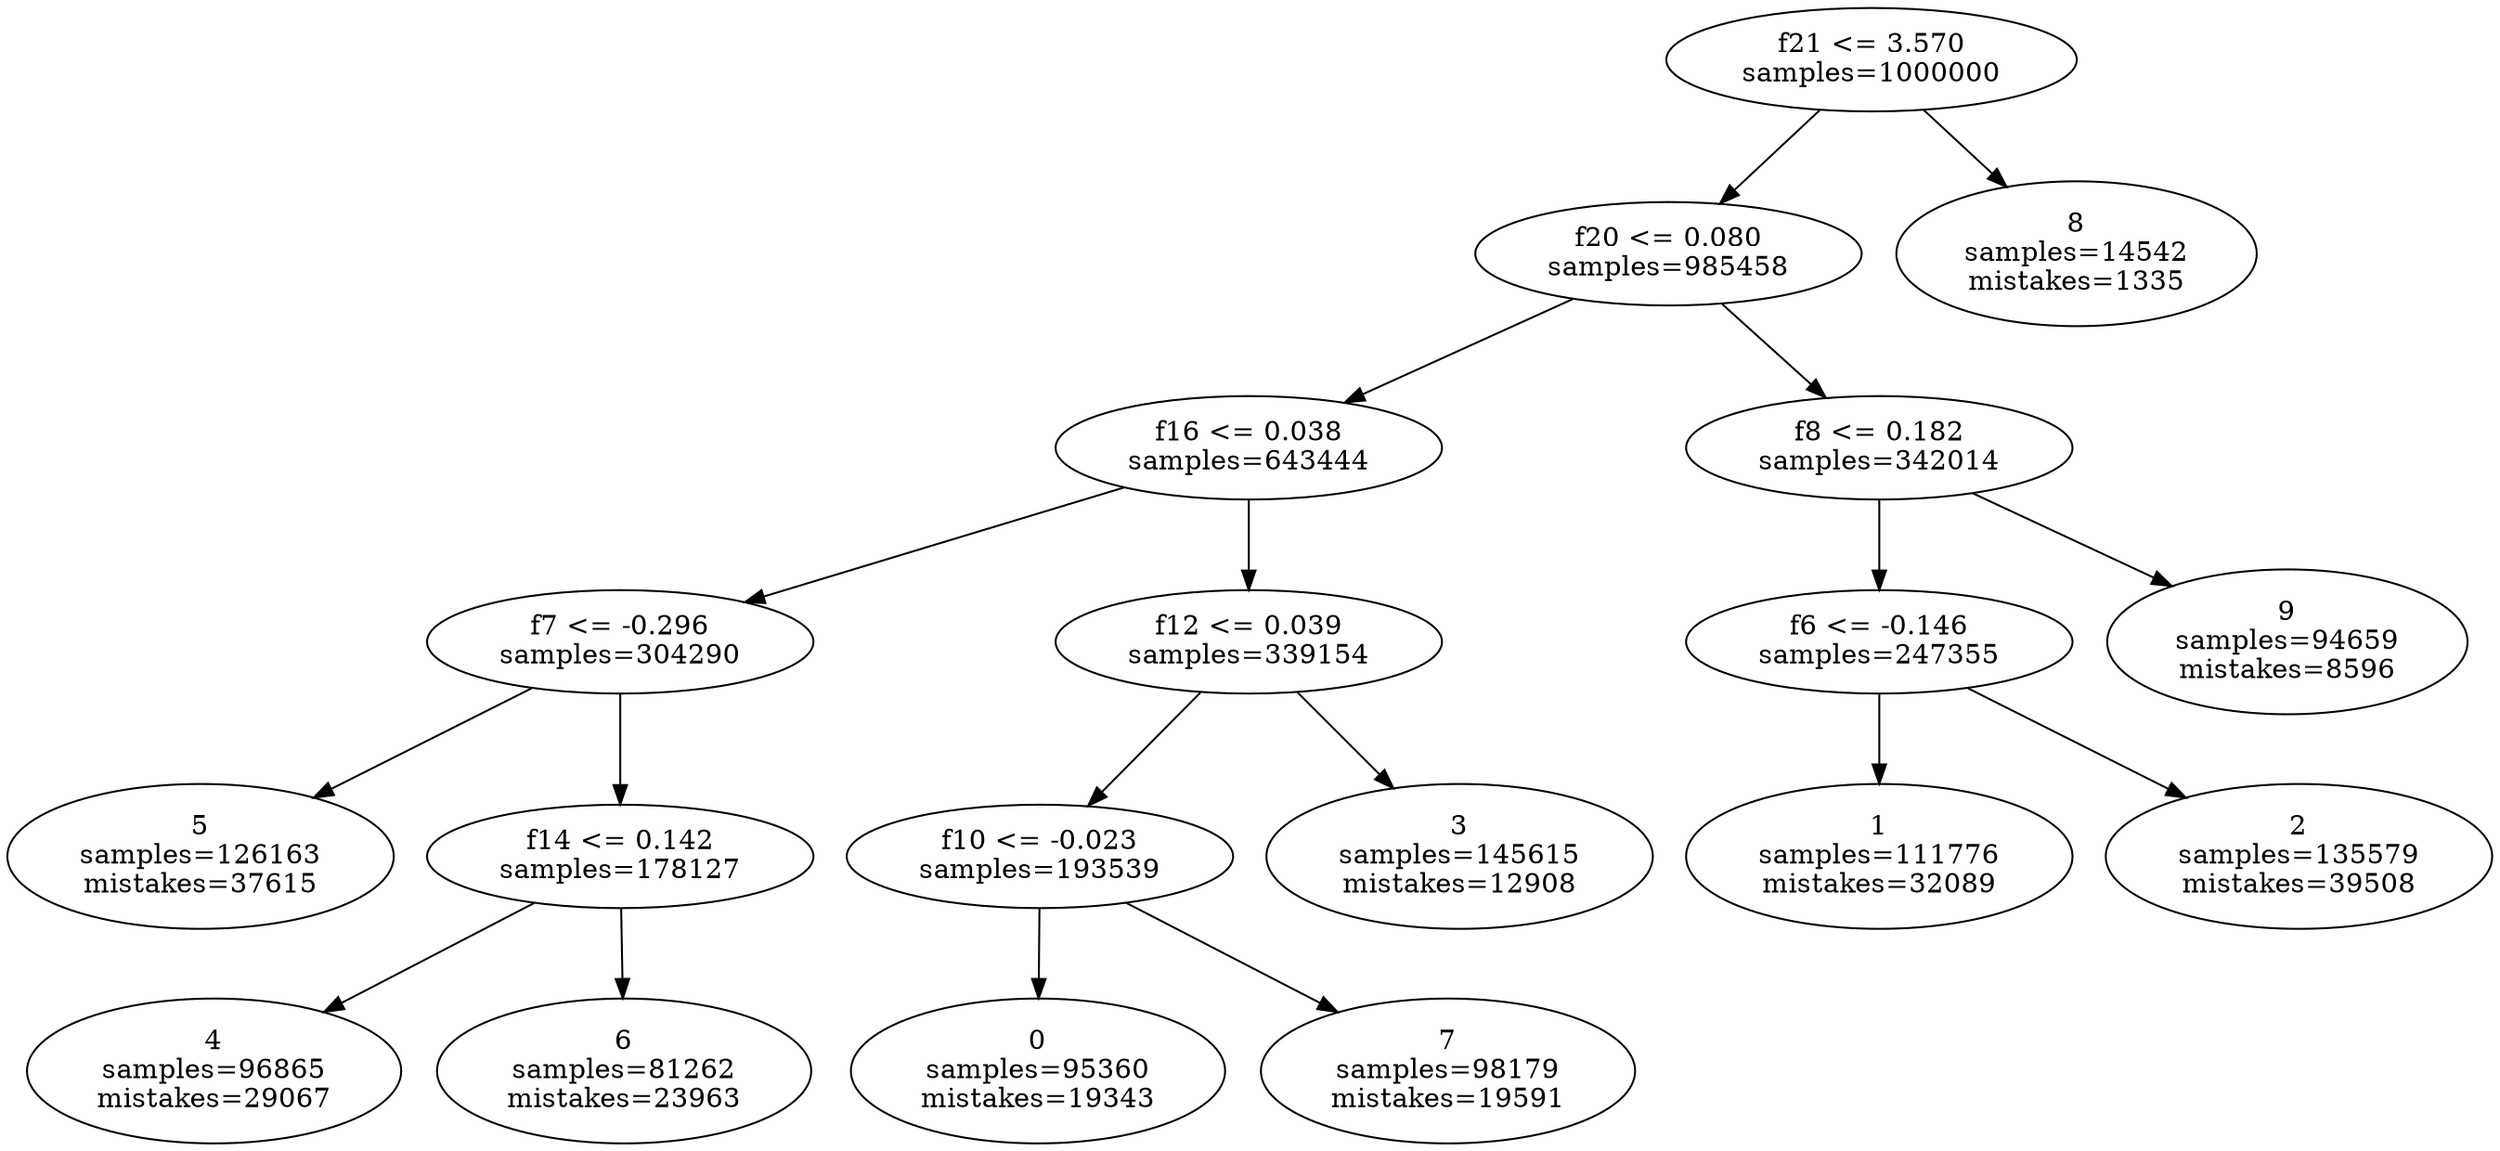 digraph ClusteringTree {
n_0 [label="f21 <= 3.570
samples=\1000000"];
n_1 [label="f20 <= 0.080
samples=\985458"];
n_2 [label="8
samples=\14542
mistakes=\1335"];
n_3 [label="f16 <= 0.038
samples=\643444"];
n_4 [label="f8 <= 0.182
samples=\342014"];
n_5 [label="f7 <= -0.296
samples=\304290"];
n_6 [label="f12 <= 0.039
samples=\339154"];
n_7 [label="f6 <= -0.146
samples=\247355"];
n_8 [label="9
samples=\94659
mistakes=\8596"];
n_9 [label="5
samples=\126163
mistakes=\37615"];
n_10 [label="f14 <= 0.142
samples=\178127"];
n_11 [label="f10 <= -0.023
samples=\193539"];
n_12 [label="3
samples=\145615
mistakes=\12908"];
n_13 [label="1
samples=\111776
mistakes=\32089"];
n_14 [label="2
samples=\135579
mistakes=\39508"];
n_15 [label="4
samples=\96865
mistakes=\29067"];
n_16 [label="6
samples=\81262
mistakes=\23963"];
n_17 [label="0
samples=\95360
mistakes=\19343"];
n_18 [label="7
samples=\98179
mistakes=\19591"];
n_0 -> n_1;
n_0 -> n_2;
n_1 -> n_3;
n_1 -> n_4;
n_3 -> n_5;
n_3 -> n_6;
n_4 -> n_7;
n_4 -> n_8;
n_5 -> n_9;
n_5 -> n_10;
n_6 -> n_11;
n_6 -> n_12;
n_7 -> n_13;
n_7 -> n_14;
n_10 -> n_15;
n_10 -> n_16;
n_11 -> n_17;
n_11 -> n_18;
}
